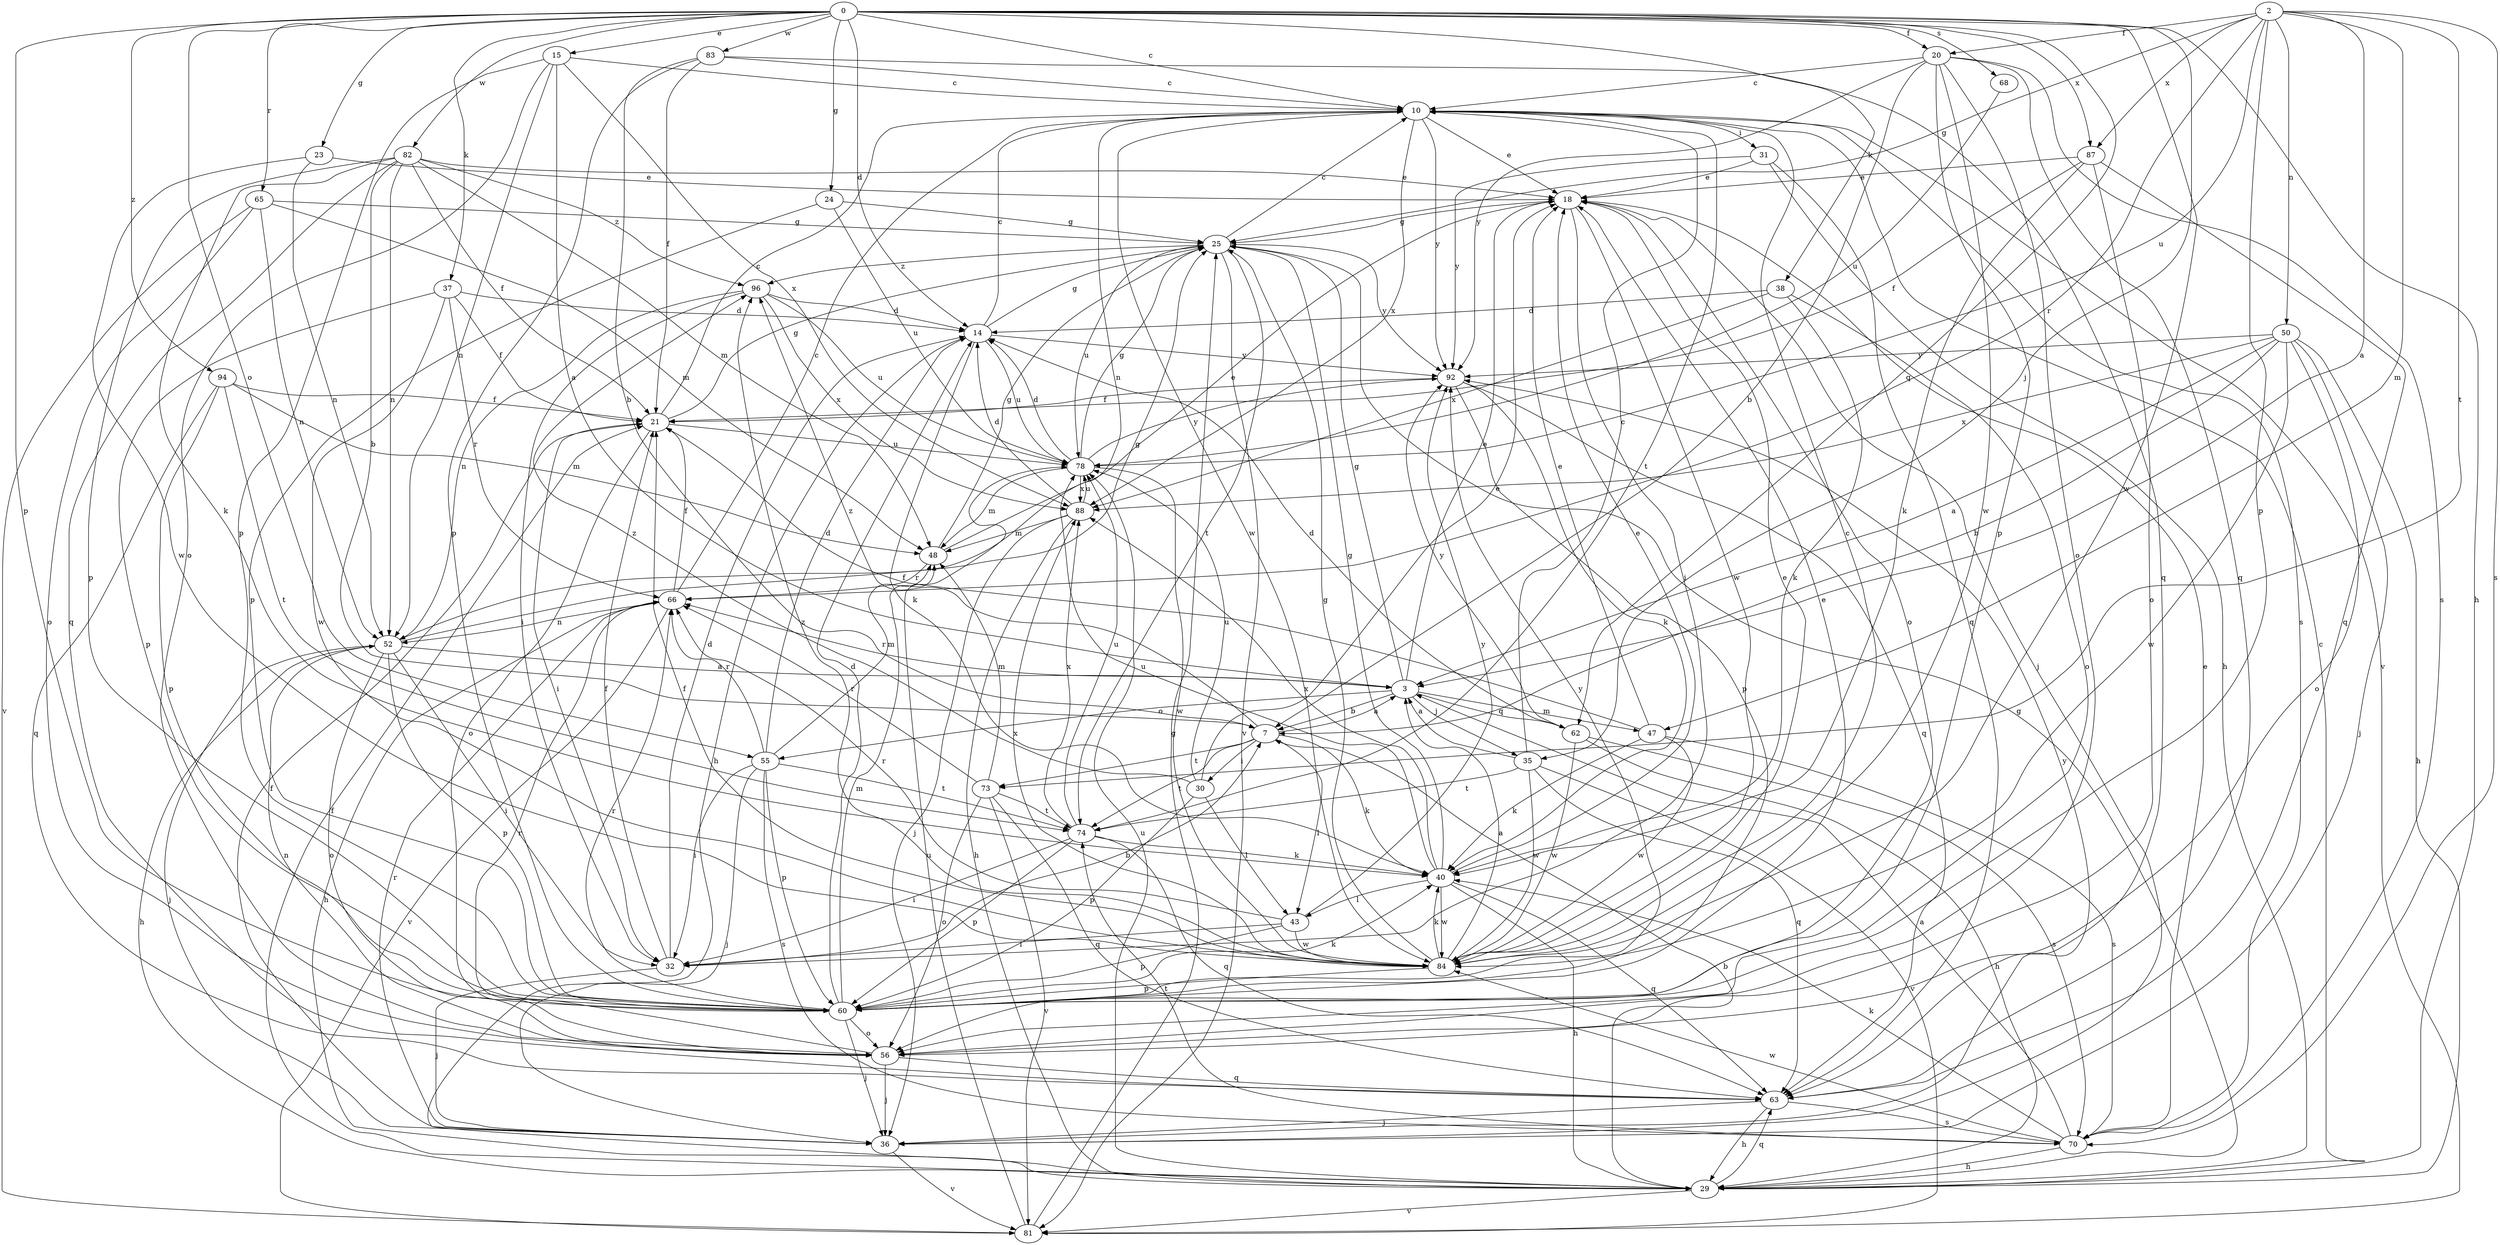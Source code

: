 strict digraph  {
0;
2;
3;
7;
10;
14;
15;
18;
20;
21;
23;
24;
25;
29;
30;
31;
32;
35;
36;
37;
38;
40;
43;
47;
48;
50;
52;
55;
56;
60;
62;
63;
65;
66;
68;
70;
73;
74;
78;
81;
82;
83;
84;
87;
88;
92;
94;
96;
0 -> 10  [label=c];
0 -> 14  [label=d];
0 -> 15  [label=e];
0 -> 20  [label=f];
0 -> 23  [label=g];
0 -> 24  [label=g];
0 -> 29  [label=h];
0 -> 35  [label=j];
0 -> 37  [label=k];
0 -> 38  [label=k];
0 -> 55  [label=o];
0 -> 60  [label=p];
0 -> 62  [label=q];
0 -> 65  [label=r];
0 -> 68  [label=s];
0 -> 82  [label=w];
0 -> 83  [label=w];
0 -> 84  [label=w];
0 -> 87  [label=x];
0 -> 94  [label=z];
2 -> 3  [label=a];
2 -> 20  [label=f];
2 -> 25  [label=g];
2 -> 47  [label=m];
2 -> 50  [label=n];
2 -> 60  [label=p];
2 -> 66  [label=r];
2 -> 70  [label=s];
2 -> 73  [label=t];
2 -> 78  [label=u];
2 -> 87  [label=x];
3 -> 7  [label=b];
3 -> 18  [label=e];
3 -> 25  [label=g];
3 -> 35  [label=j];
3 -> 47  [label=m];
3 -> 55  [label=o];
3 -> 62  [label=q];
3 -> 66  [label=r];
7 -> 3  [label=a];
7 -> 30  [label=i];
7 -> 40  [label=k];
7 -> 43  [label=l];
7 -> 73  [label=t];
7 -> 74  [label=t];
7 -> 96  [label=z];
10 -> 18  [label=e];
10 -> 31  [label=i];
10 -> 52  [label=n];
10 -> 70  [label=s];
10 -> 74  [label=t];
10 -> 81  [label=v];
10 -> 84  [label=w];
10 -> 88  [label=x];
10 -> 92  [label=y];
14 -> 10  [label=c];
14 -> 25  [label=g];
14 -> 29  [label=h];
14 -> 40  [label=k];
14 -> 78  [label=u];
14 -> 92  [label=y];
15 -> 3  [label=a];
15 -> 10  [label=c];
15 -> 52  [label=n];
15 -> 56  [label=o];
15 -> 60  [label=p];
15 -> 88  [label=x];
18 -> 25  [label=g];
18 -> 32  [label=i];
18 -> 36  [label=j];
18 -> 56  [label=o];
18 -> 84  [label=w];
20 -> 7  [label=b];
20 -> 10  [label=c];
20 -> 56  [label=o];
20 -> 60  [label=p];
20 -> 63  [label=q];
20 -> 70  [label=s];
20 -> 84  [label=w];
20 -> 92  [label=y];
21 -> 10  [label=c];
21 -> 25  [label=g];
21 -> 32  [label=i];
21 -> 56  [label=o];
21 -> 78  [label=u];
23 -> 18  [label=e];
23 -> 52  [label=n];
23 -> 84  [label=w];
24 -> 25  [label=g];
24 -> 60  [label=p];
24 -> 78  [label=u];
25 -> 10  [label=c];
25 -> 74  [label=t];
25 -> 78  [label=u];
25 -> 81  [label=v];
25 -> 92  [label=y];
25 -> 96  [label=z];
29 -> 7  [label=b];
29 -> 10  [label=c];
29 -> 21  [label=f];
29 -> 25  [label=g];
29 -> 63  [label=q];
29 -> 78  [label=u];
29 -> 81  [label=v];
30 -> 18  [label=e];
30 -> 43  [label=l];
30 -> 60  [label=p];
30 -> 78  [label=u];
30 -> 96  [label=z];
31 -> 18  [label=e];
31 -> 29  [label=h];
31 -> 63  [label=q];
31 -> 92  [label=y];
32 -> 7  [label=b];
32 -> 14  [label=d];
32 -> 21  [label=f];
32 -> 36  [label=j];
35 -> 3  [label=a];
35 -> 10  [label=c];
35 -> 63  [label=q];
35 -> 74  [label=t];
35 -> 81  [label=v];
35 -> 84  [label=w];
36 -> 21  [label=f];
36 -> 66  [label=r];
36 -> 81  [label=v];
36 -> 92  [label=y];
37 -> 14  [label=d];
37 -> 21  [label=f];
37 -> 60  [label=p];
37 -> 66  [label=r];
37 -> 84  [label=w];
38 -> 14  [label=d];
38 -> 40  [label=k];
38 -> 56  [label=o];
38 -> 88  [label=x];
40 -> 18  [label=e];
40 -> 25  [label=g];
40 -> 29  [label=h];
40 -> 43  [label=l];
40 -> 63  [label=q];
40 -> 78  [label=u];
40 -> 84  [label=w];
40 -> 88  [label=x];
43 -> 32  [label=i];
43 -> 60  [label=p];
43 -> 66  [label=r];
43 -> 84  [label=w];
43 -> 92  [label=y];
47 -> 18  [label=e];
47 -> 21  [label=f];
47 -> 40  [label=k];
47 -> 70  [label=s];
47 -> 84  [label=w];
48 -> 18  [label=e];
48 -> 25  [label=g];
48 -> 66  [label=r];
50 -> 3  [label=a];
50 -> 7  [label=b];
50 -> 29  [label=h];
50 -> 36  [label=j];
50 -> 56  [label=o];
50 -> 84  [label=w];
50 -> 88  [label=x];
50 -> 92  [label=y];
52 -> 3  [label=a];
52 -> 25  [label=g];
52 -> 29  [label=h];
52 -> 32  [label=i];
52 -> 36  [label=j];
52 -> 56  [label=o];
52 -> 60  [label=p];
55 -> 14  [label=d];
55 -> 32  [label=i];
55 -> 36  [label=j];
55 -> 48  [label=m];
55 -> 60  [label=p];
55 -> 66  [label=r];
55 -> 70  [label=s];
55 -> 74  [label=t];
56 -> 36  [label=j];
56 -> 52  [label=n];
56 -> 63  [label=q];
56 -> 66  [label=r];
60 -> 14  [label=d];
60 -> 18  [label=e];
60 -> 36  [label=j];
60 -> 40  [label=k];
60 -> 48  [label=m];
60 -> 56  [label=o];
60 -> 66  [label=r];
60 -> 92  [label=y];
62 -> 14  [label=d];
62 -> 29  [label=h];
62 -> 70  [label=s];
62 -> 84  [label=w];
62 -> 92  [label=y];
63 -> 29  [label=h];
63 -> 36  [label=j];
63 -> 70  [label=s];
65 -> 25  [label=g];
65 -> 48  [label=m];
65 -> 52  [label=n];
65 -> 56  [label=o];
65 -> 81  [label=v];
66 -> 10  [label=c];
66 -> 21  [label=f];
66 -> 29  [label=h];
66 -> 52  [label=n];
66 -> 81  [label=v];
68 -> 78  [label=u];
70 -> 3  [label=a];
70 -> 18  [label=e];
70 -> 29  [label=h];
70 -> 40  [label=k];
70 -> 74  [label=t];
70 -> 84  [label=w];
73 -> 48  [label=m];
73 -> 56  [label=o];
73 -> 63  [label=q];
73 -> 66  [label=r];
73 -> 74  [label=t];
73 -> 81  [label=v];
74 -> 32  [label=i];
74 -> 40  [label=k];
74 -> 60  [label=p];
74 -> 63  [label=q];
74 -> 78  [label=u];
74 -> 88  [label=x];
78 -> 14  [label=d];
78 -> 25  [label=g];
78 -> 48  [label=m];
78 -> 84  [label=w];
78 -> 88  [label=x];
78 -> 92  [label=y];
81 -> 25  [label=g];
81 -> 78  [label=u];
82 -> 7  [label=b];
82 -> 18  [label=e];
82 -> 21  [label=f];
82 -> 40  [label=k];
82 -> 48  [label=m];
82 -> 52  [label=n];
82 -> 60  [label=p];
82 -> 63  [label=q];
82 -> 96  [label=z];
83 -> 7  [label=b];
83 -> 10  [label=c];
83 -> 21  [label=f];
83 -> 60  [label=p];
83 -> 63  [label=q];
84 -> 3  [label=a];
84 -> 10  [label=c];
84 -> 18  [label=e];
84 -> 21  [label=f];
84 -> 25  [label=g];
84 -> 40  [label=k];
84 -> 60  [label=p];
84 -> 88  [label=x];
84 -> 96  [label=z];
87 -> 18  [label=e];
87 -> 21  [label=f];
87 -> 40  [label=k];
87 -> 56  [label=o];
87 -> 63  [label=q];
88 -> 14  [label=d];
88 -> 29  [label=h];
88 -> 36  [label=j];
88 -> 48  [label=m];
88 -> 78  [label=u];
92 -> 21  [label=f];
92 -> 40  [label=k];
92 -> 60  [label=p];
92 -> 63  [label=q];
94 -> 21  [label=f];
94 -> 48  [label=m];
94 -> 60  [label=p];
94 -> 63  [label=q];
94 -> 74  [label=t];
96 -> 14  [label=d];
96 -> 32  [label=i];
96 -> 52  [label=n];
96 -> 78  [label=u];
96 -> 88  [label=x];
}
